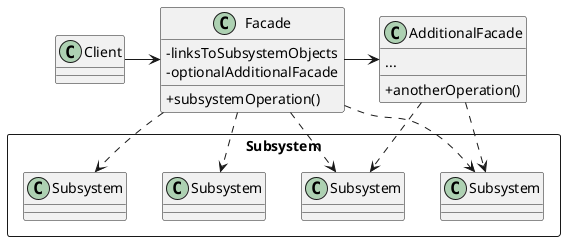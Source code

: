 @startuml Facade Structure
skinparam ClassAttributeIconSize 0

class Client

class Facade {
  - linksToSubsystemObjects
  - optionalAdditionalFacade
  + subsystemOperation()
}

class AdditionalFacade {
  ...
  + anotherOperation()
}

rectangle Subsystem {
  class "Subsystem" as subsys1
  class "Subsystem" as subsys2
  class "Subsystem" as subsys3
  class "Subsystem" as subsys4
}

Client -> Facade
Facade -> AdditionalFacade

Facade ..> subsys1
Facade ..> subsys2
Facade ..> subsys3
Facade ..> subsys4
AdditionalFacade ..> subsys1
AdditionalFacade ..> subsys2


@enduml